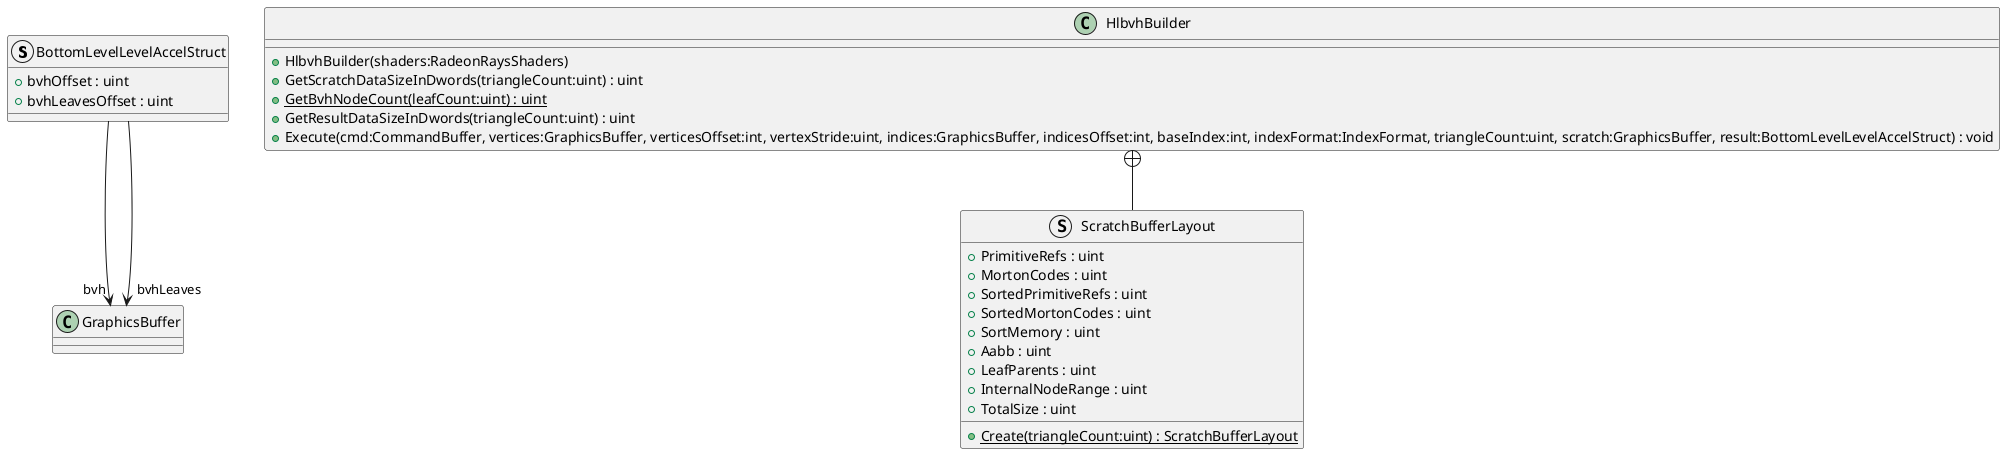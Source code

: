 @startuml
struct BottomLevelLevelAccelStruct {
    + bvhOffset : uint
    + bvhLeavesOffset : uint
}
class HlbvhBuilder {
    + HlbvhBuilder(shaders:RadeonRaysShaders)
    + GetScratchDataSizeInDwords(triangleCount:uint) : uint
    + {static} GetBvhNodeCount(leafCount:uint) : uint
    + GetResultDataSizeInDwords(triangleCount:uint) : uint
    + Execute(cmd:CommandBuffer, vertices:GraphicsBuffer, verticesOffset:int, vertexStride:uint, indices:GraphicsBuffer, indicesOffset:int, baseIndex:int, indexFormat:IndexFormat, triangleCount:uint, scratch:GraphicsBuffer, result:BottomLevelLevelAccelStruct) : void
}
struct ScratchBufferLayout {
    + PrimitiveRefs : uint
    + MortonCodes : uint
    + SortedPrimitiveRefs : uint
    + SortedMortonCodes : uint
    + SortMemory : uint
    + Aabb : uint
    + LeafParents : uint
    + InternalNodeRange : uint
    + TotalSize : uint
    + {static} Create(triangleCount:uint) : ScratchBufferLayout
}
BottomLevelLevelAccelStruct --> "bvh" GraphicsBuffer
BottomLevelLevelAccelStruct --> "bvhLeaves" GraphicsBuffer
HlbvhBuilder +-- ScratchBufferLayout
@enduml
